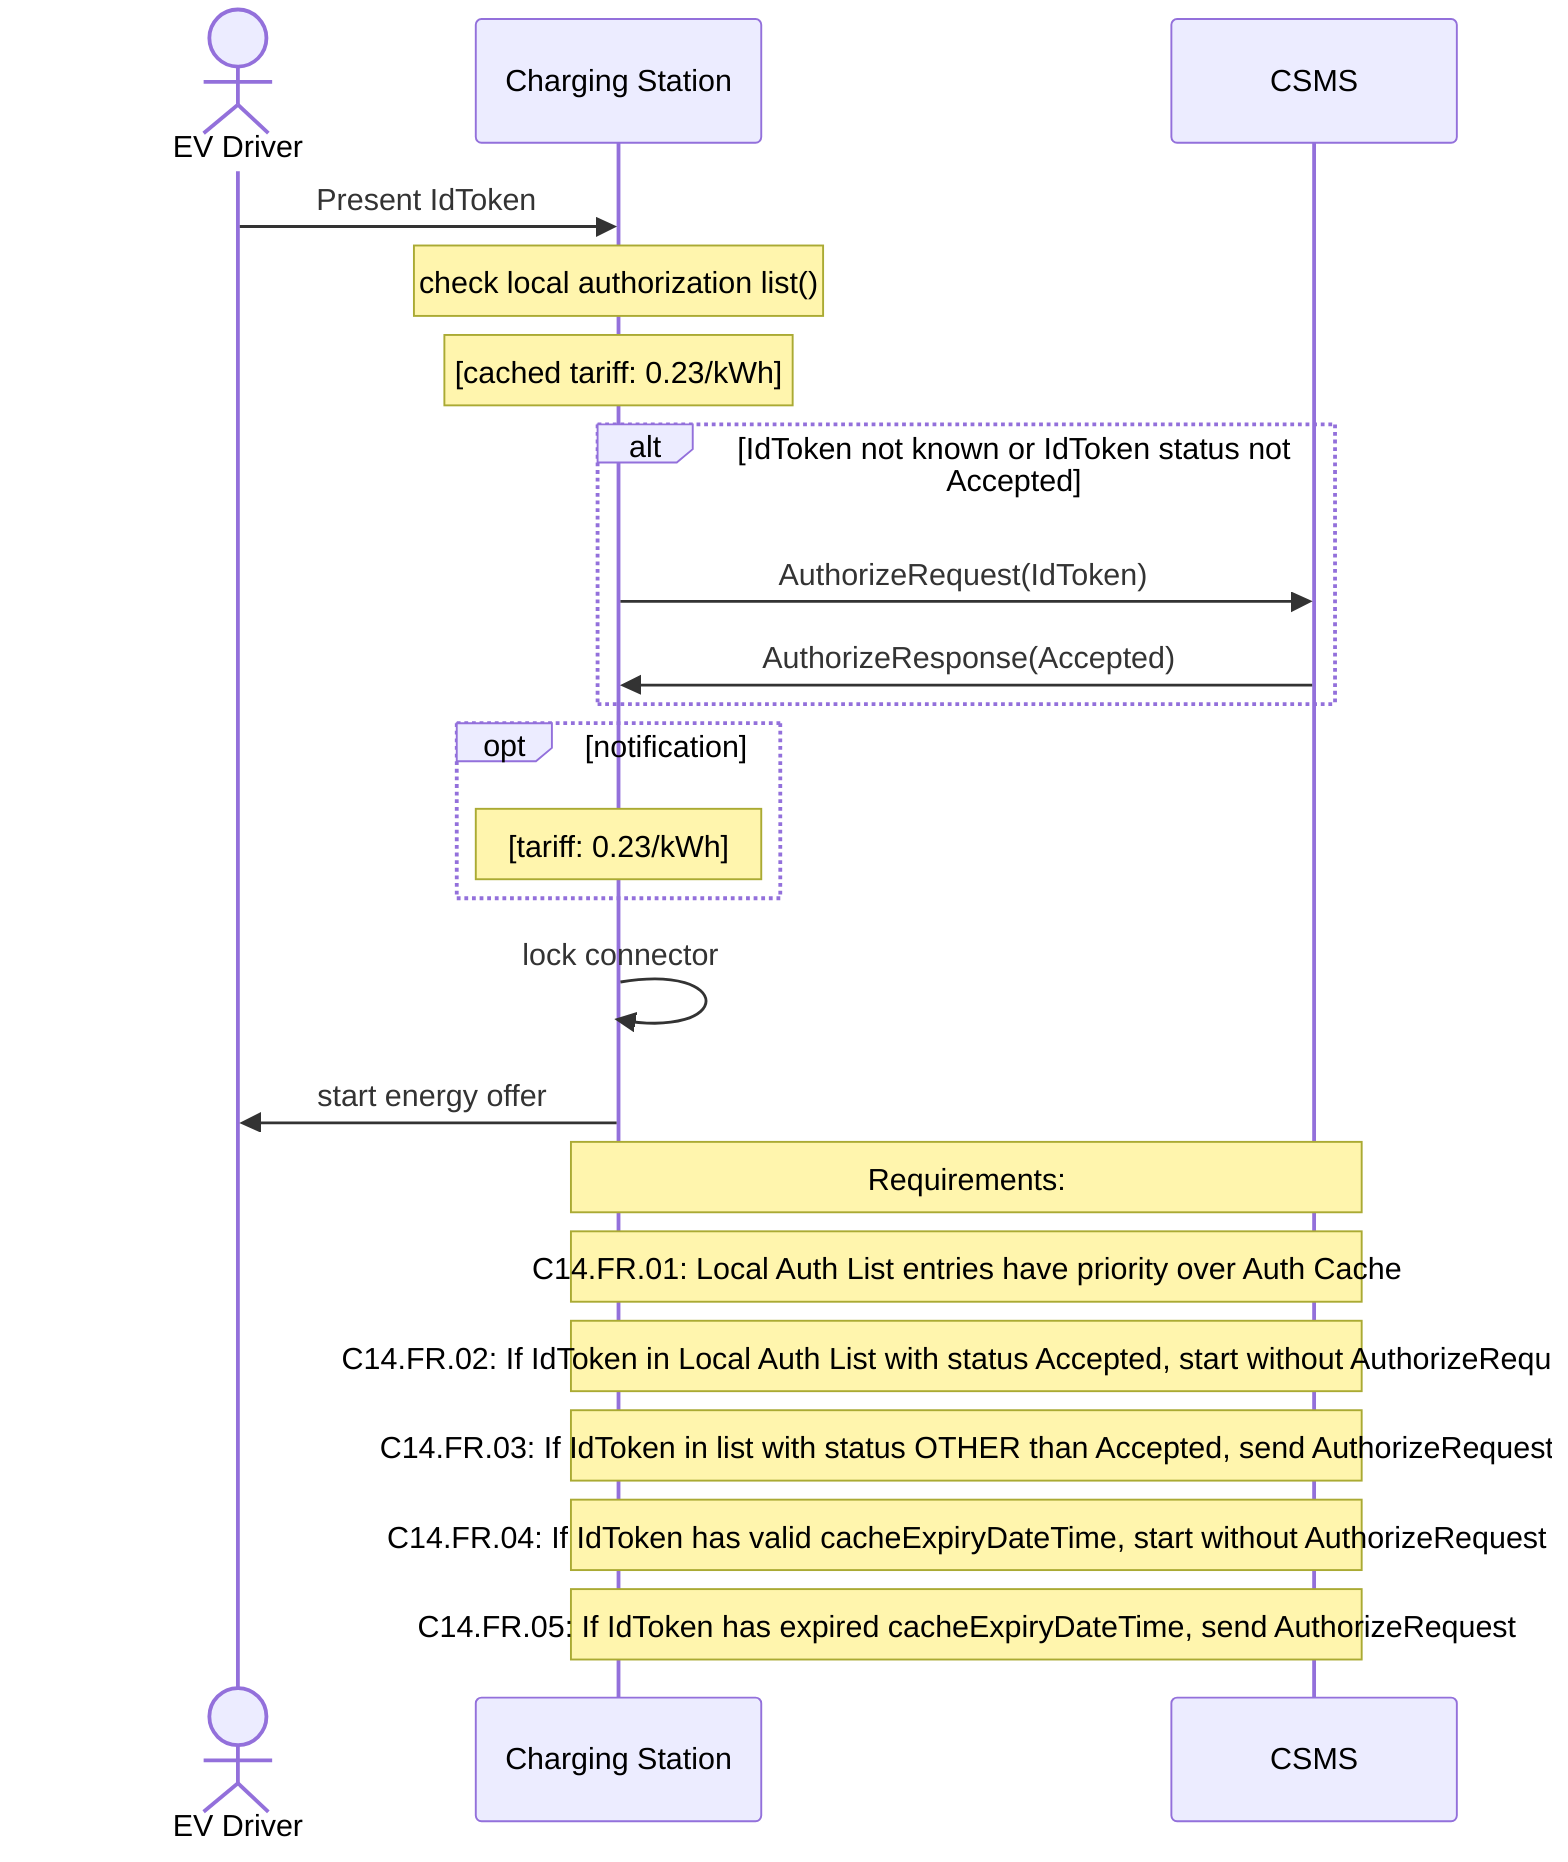 sequenceDiagram
    actor EV as EV Driver
    participant CS as Charging Station
    participant CSMS as CSMS
    
    EV->>CS: Present IdToken
    Note over CS: check local authorization list()
    Note over CS: [cached tariff: 0.23/kWh]
    
    alt IdToken not known or IdToken status not Accepted
        CS->>CSMS: AuthorizeRequest(IdToken)
        CSMS->>CS: AuthorizeResponse(Accepted)
    end
    
    opt notification
        Note over CS: [tariff: 0.23/kWh]
    end
    
    CS->>CS: lock connector
    CS->>EV: start energy offer
    
    Note over CS,CSMS: Requirements:
    Note over CS,CSMS: C14.FR.01: Local Auth List entries have priority over Auth Cache
    Note over CS,CSMS: C14.FR.02: If IdToken in Local Auth List with status Accepted, start without AuthorizeRequest
    Note over CS,CSMS: C14.FR.03: If IdToken in list with status OTHER than Accepted, send AuthorizeRequest
    Note over CS,CSMS: C14.FR.04: If IdToken has valid cacheExpiryDateTime, start without AuthorizeRequest
    Note over CS,CSMS: C14.FR.05: If IdToken has expired cacheExpiryDateTime, send AuthorizeRequest